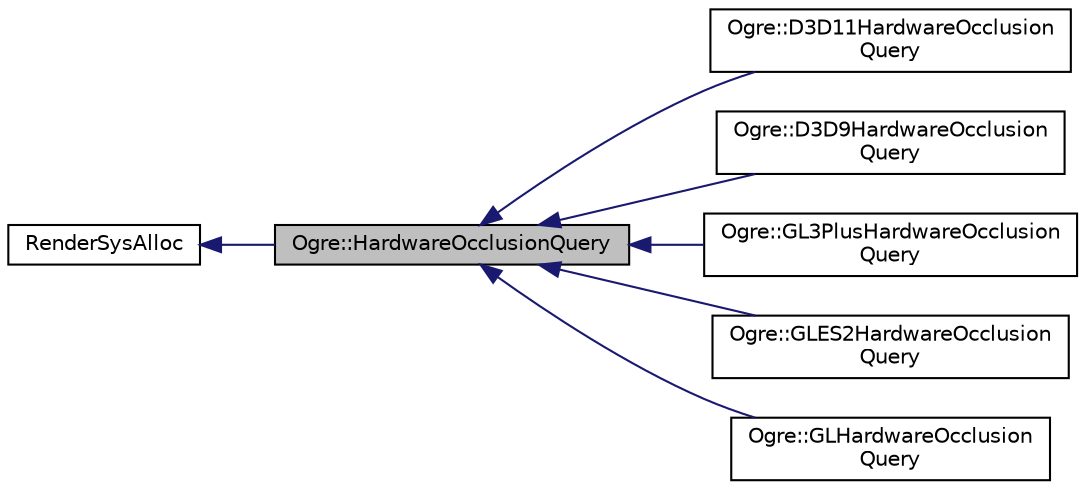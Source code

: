 digraph "Ogre::HardwareOcclusionQuery"
{
  bgcolor="transparent";
  edge [fontname="Helvetica",fontsize="10",labelfontname="Helvetica",labelfontsize="10"];
  node [fontname="Helvetica",fontsize="10",shape=record];
  rankdir="LR";
  Node0 [label="Ogre::HardwareOcclusionQuery",height=0.2,width=0.4,color="black", fillcolor="grey75", style="filled", fontcolor="black"];
  Node1 -> Node0 [dir="back",color="midnightblue",fontsize="10",style="solid",fontname="Helvetica"];
  Node1 [label="RenderSysAlloc",height=0.2,width=0.4,color="black",URL="$class_ogre_1_1_allocated_object.html"];
  Node0 -> Node2 [dir="back",color="midnightblue",fontsize="10",style="solid",fontname="Helvetica"];
  Node2 [label="Ogre::D3D11HardwareOcclusion\lQuery",height=0.2,width=0.4,color="black",URL="$class_ogre_1_1_d3_d11_hardware_occlusion_query.html",tooltip="This is a class that is the DirectX9 implementation of hardware occlusion testing. "];
  Node0 -> Node3 [dir="back",color="midnightblue",fontsize="10",style="solid",fontname="Helvetica"];
  Node3 [label="Ogre::D3D9HardwareOcclusion\lQuery",height=0.2,width=0.4,color="black",URL="$class_ogre_1_1_d3_d9_hardware_occlusion_query.html",tooltip="This is a class that is the DirectX9 implementation of hardware occlusion testing. "];
  Node0 -> Node4 [dir="back",color="midnightblue",fontsize="10",style="solid",fontname="Helvetica"];
  Node4 [label="Ogre::GL3PlusHardwareOcclusion\lQuery",height=0.2,width=0.4,color="black",URL="$class_ogre_1_1_g_l3_plus_hardware_occlusion_query.html",tooltip="This is a class that is the base class of the query class for hardware occlusion. ..."];
  Node0 -> Node5 [dir="back",color="midnightblue",fontsize="10",style="solid",fontname="Helvetica"];
  Node5 [label="Ogre::GLES2HardwareOcclusion\lQuery",height=0.2,width=0.4,color="black",URL="$class_ogre_1_1_g_l_e_s2_hardware_occlusion_query.html"];
  Node0 -> Node6 [dir="back",color="midnightblue",fontsize="10",style="solid",fontname="Helvetica"];
  Node6 [label="Ogre::GLHardwareOcclusion\lQuery",height=0.2,width=0.4,color="black",URL="$class_ogre_1_1_g_l_hardware_occlusion_query.html",tooltip="This is a class that is the base class of the query class for hardware occlusion. ..."];
}
